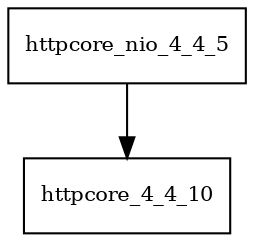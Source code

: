 digraph httpcore_nio_4_4_5_dependencies {
  node [shape = box, fontsize=10.0];
  httpcore_nio_4_4_5 -> httpcore_4_4_10;
}

